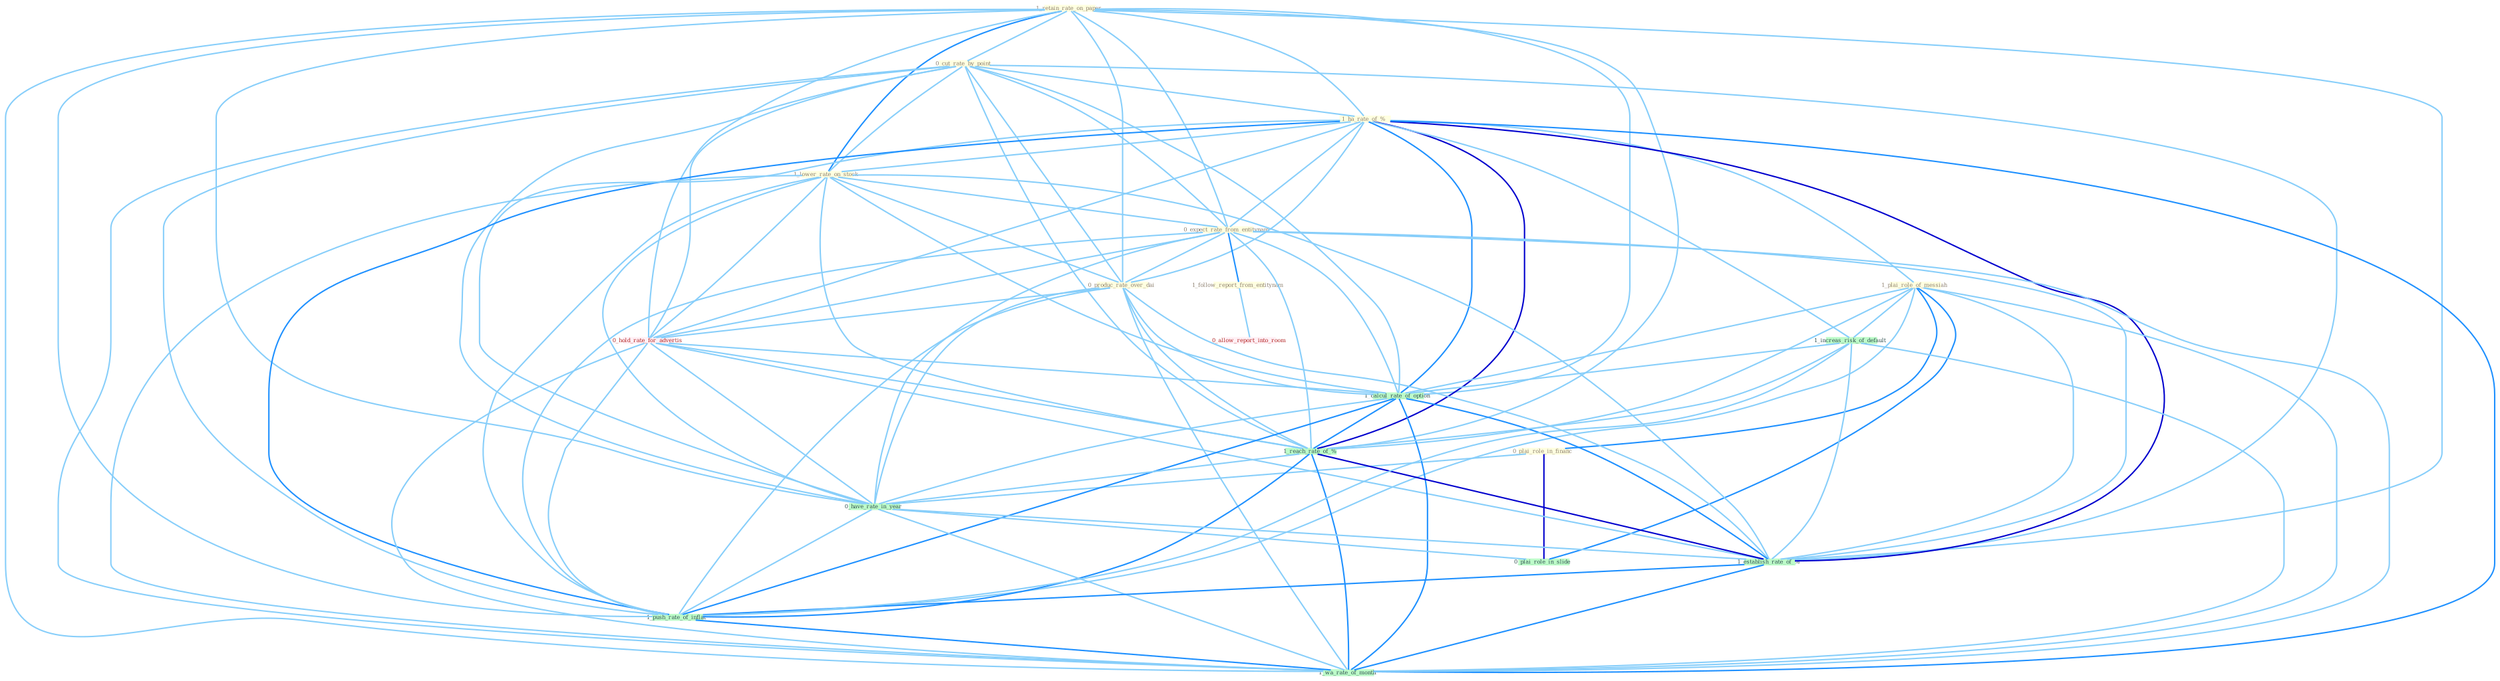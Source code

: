 Graph G{ 
    node
    [shape=polygon,style=filled,width=.5,height=.06,color="#BDFCC9",fixedsize=true,fontsize=4,
    fontcolor="#2f4f4f"];
    {node
    [color="#ffffe0", fontcolor="#8b7d6b"] "1_retain_rate_on_paper " "0_cut_rate_by_point " "1_ha_rate_of_% " "1_plai_role_of_messiah " "1_lower_rate_on_stock " "0_expect_rate_from_entitynam " "1_follow_report_from_entitynam " "0_plai_role_in_financ " "0_produc_rate_over_dai "}
{node [color="#fff0f5", fontcolor="#b22222"] "0_allow_report_into_room " "0_hold_rate_for_advertis "}
edge [color="#B0E2FF"];

	"1_retain_rate_on_paper " -- "0_cut_rate_by_point " [w="1", color="#87cefa" ];
	"1_retain_rate_on_paper " -- "1_ha_rate_of_% " [w="1", color="#87cefa" ];
	"1_retain_rate_on_paper " -- "1_lower_rate_on_stock " [w="2", color="#1e90ff" , len=0.8];
	"1_retain_rate_on_paper " -- "0_expect_rate_from_entitynam " [w="1", color="#87cefa" ];
	"1_retain_rate_on_paper " -- "0_produc_rate_over_dai " [w="1", color="#87cefa" ];
	"1_retain_rate_on_paper " -- "0_hold_rate_for_advertis " [w="1", color="#87cefa" ];
	"1_retain_rate_on_paper " -- "1_calcul_rate_of_option " [w="1", color="#87cefa" ];
	"1_retain_rate_on_paper " -- "1_reach_rate_of_% " [w="1", color="#87cefa" ];
	"1_retain_rate_on_paper " -- "0_have_rate_in_year " [w="1", color="#87cefa" ];
	"1_retain_rate_on_paper " -- "1_establish_rate_of_% " [w="1", color="#87cefa" ];
	"1_retain_rate_on_paper " -- "1_push_rate_of_inflat " [w="1", color="#87cefa" ];
	"1_retain_rate_on_paper " -- "1_wa_rate_of_month " [w="1", color="#87cefa" ];
	"0_cut_rate_by_point " -- "1_ha_rate_of_% " [w="1", color="#87cefa" ];
	"0_cut_rate_by_point " -- "1_lower_rate_on_stock " [w="1", color="#87cefa" ];
	"0_cut_rate_by_point " -- "0_expect_rate_from_entitynam " [w="1", color="#87cefa" ];
	"0_cut_rate_by_point " -- "0_produc_rate_over_dai " [w="1", color="#87cefa" ];
	"0_cut_rate_by_point " -- "0_hold_rate_for_advertis " [w="1", color="#87cefa" ];
	"0_cut_rate_by_point " -- "1_calcul_rate_of_option " [w="1", color="#87cefa" ];
	"0_cut_rate_by_point " -- "1_reach_rate_of_% " [w="1", color="#87cefa" ];
	"0_cut_rate_by_point " -- "0_have_rate_in_year " [w="1", color="#87cefa" ];
	"0_cut_rate_by_point " -- "1_establish_rate_of_% " [w="1", color="#87cefa" ];
	"0_cut_rate_by_point " -- "1_push_rate_of_inflat " [w="1", color="#87cefa" ];
	"0_cut_rate_by_point " -- "1_wa_rate_of_month " [w="1", color="#87cefa" ];
	"1_ha_rate_of_% " -- "1_plai_role_of_messiah " [w="1", color="#87cefa" ];
	"1_ha_rate_of_% " -- "1_lower_rate_on_stock " [w="1", color="#87cefa" ];
	"1_ha_rate_of_% " -- "0_expect_rate_from_entitynam " [w="1", color="#87cefa" ];
	"1_ha_rate_of_% " -- "0_produc_rate_over_dai " [w="1", color="#87cefa" ];
	"1_ha_rate_of_% " -- "1_increas_risk_of_default " [w="1", color="#87cefa" ];
	"1_ha_rate_of_% " -- "0_hold_rate_for_advertis " [w="1", color="#87cefa" ];
	"1_ha_rate_of_% " -- "1_calcul_rate_of_option " [w="2", color="#1e90ff" , len=0.8];
	"1_ha_rate_of_% " -- "1_reach_rate_of_% " [w="3", color="#0000cd" , len=0.6];
	"1_ha_rate_of_% " -- "0_have_rate_in_year " [w="1", color="#87cefa" ];
	"1_ha_rate_of_% " -- "1_establish_rate_of_% " [w="3", color="#0000cd" , len=0.6];
	"1_ha_rate_of_% " -- "1_push_rate_of_inflat " [w="2", color="#1e90ff" , len=0.8];
	"1_ha_rate_of_% " -- "1_wa_rate_of_month " [w="2", color="#1e90ff" , len=0.8];
	"1_plai_role_of_messiah " -- "0_plai_role_in_financ " [w="2", color="#1e90ff" , len=0.8];
	"1_plai_role_of_messiah " -- "1_increas_risk_of_default " [w="1", color="#87cefa" ];
	"1_plai_role_of_messiah " -- "1_calcul_rate_of_option " [w="1", color="#87cefa" ];
	"1_plai_role_of_messiah " -- "1_reach_rate_of_% " [w="1", color="#87cefa" ];
	"1_plai_role_of_messiah " -- "1_establish_rate_of_% " [w="1", color="#87cefa" ];
	"1_plai_role_of_messiah " -- "0_plai_role_in_slide " [w="2", color="#1e90ff" , len=0.8];
	"1_plai_role_of_messiah " -- "1_push_rate_of_inflat " [w="1", color="#87cefa" ];
	"1_plai_role_of_messiah " -- "1_wa_rate_of_month " [w="1", color="#87cefa" ];
	"1_lower_rate_on_stock " -- "0_expect_rate_from_entitynam " [w="1", color="#87cefa" ];
	"1_lower_rate_on_stock " -- "0_produc_rate_over_dai " [w="1", color="#87cefa" ];
	"1_lower_rate_on_stock " -- "0_hold_rate_for_advertis " [w="1", color="#87cefa" ];
	"1_lower_rate_on_stock " -- "1_calcul_rate_of_option " [w="1", color="#87cefa" ];
	"1_lower_rate_on_stock " -- "1_reach_rate_of_% " [w="1", color="#87cefa" ];
	"1_lower_rate_on_stock " -- "0_have_rate_in_year " [w="1", color="#87cefa" ];
	"1_lower_rate_on_stock " -- "1_establish_rate_of_% " [w="1", color="#87cefa" ];
	"1_lower_rate_on_stock " -- "1_push_rate_of_inflat " [w="1", color="#87cefa" ];
	"1_lower_rate_on_stock " -- "1_wa_rate_of_month " [w="1", color="#87cefa" ];
	"0_expect_rate_from_entitynam " -- "1_follow_report_from_entitynam " [w="2", color="#1e90ff" , len=0.8];
	"0_expect_rate_from_entitynam " -- "0_produc_rate_over_dai " [w="1", color="#87cefa" ];
	"0_expect_rate_from_entitynam " -- "0_hold_rate_for_advertis " [w="1", color="#87cefa" ];
	"0_expect_rate_from_entitynam " -- "1_calcul_rate_of_option " [w="1", color="#87cefa" ];
	"0_expect_rate_from_entitynam " -- "1_reach_rate_of_% " [w="1", color="#87cefa" ];
	"0_expect_rate_from_entitynam " -- "0_have_rate_in_year " [w="1", color="#87cefa" ];
	"0_expect_rate_from_entitynam " -- "1_establish_rate_of_% " [w="1", color="#87cefa" ];
	"0_expect_rate_from_entitynam " -- "1_push_rate_of_inflat " [w="1", color="#87cefa" ];
	"0_expect_rate_from_entitynam " -- "1_wa_rate_of_month " [w="1", color="#87cefa" ];
	"1_follow_report_from_entitynam " -- "0_allow_report_into_room " [w="1", color="#87cefa" ];
	"0_plai_role_in_financ " -- "0_have_rate_in_year " [w="1", color="#87cefa" ];
	"0_plai_role_in_financ " -- "0_plai_role_in_slide " [w="3", color="#0000cd" , len=0.6];
	"0_produc_rate_over_dai " -- "0_hold_rate_for_advertis " [w="1", color="#87cefa" ];
	"0_produc_rate_over_dai " -- "1_calcul_rate_of_option " [w="1", color="#87cefa" ];
	"0_produc_rate_over_dai " -- "1_reach_rate_of_% " [w="1", color="#87cefa" ];
	"0_produc_rate_over_dai " -- "0_have_rate_in_year " [w="1", color="#87cefa" ];
	"0_produc_rate_over_dai " -- "1_establish_rate_of_% " [w="1", color="#87cefa" ];
	"0_produc_rate_over_dai " -- "1_push_rate_of_inflat " [w="1", color="#87cefa" ];
	"0_produc_rate_over_dai " -- "1_wa_rate_of_month " [w="1", color="#87cefa" ];
	"1_increas_risk_of_default " -- "1_calcul_rate_of_option " [w="1", color="#87cefa" ];
	"1_increas_risk_of_default " -- "1_reach_rate_of_% " [w="1", color="#87cefa" ];
	"1_increas_risk_of_default " -- "1_establish_rate_of_% " [w="1", color="#87cefa" ];
	"1_increas_risk_of_default " -- "1_push_rate_of_inflat " [w="1", color="#87cefa" ];
	"1_increas_risk_of_default " -- "1_wa_rate_of_month " [w="1", color="#87cefa" ];
	"0_hold_rate_for_advertis " -- "1_calcul_rate_of_option " [w="1", color="#87cefa" ];
	"0_hold_rate_for_advertis " -- "1_reach_rate_of_% " [w="1", color="#87cefa" ];
	"0_hold_rate_for_advertis " -- "0_have_rate_in_year " [w="1", color="#87cefa" ];
	"0_hold_rate_for_advertis " -- "1_establish_rate_of_% " [w="1", color="#87cefa" ];
	"0_hold_rate_for_advertis " -- "1_push_rate_of_inflat " [w="1", color="#87cefa" ];
	"0_hold_rate_for_advertis " -- "1_wa_rate_of_month " [w="1", color="#87cefa" ];
	"1_calcul_rate_of_option " -- "1_reach_rate_of_% " [w="2", color="#1e90ff" , len=0.8];
	"1_calcul_rate_of_option " -- "0_have_rate_in_year " [w="1", color="#87cefa" ];
	"1_calcul_rate_of_option " -- "1_establish_rate_of_% " [w="2", color="#1e90ff" , len=0.8];
	"1_calcul_rate_of_option " -- "1_push_rate_of_inflat " [w="2", color="#1e90ff" , len=0.8];
	"1_calcul_rate_of_option " -- "1_wa_rate_of_month " [w="2", color="#1e90ff" , len=0.8];
	"1_reach_rate_of_% " -- "0_have_rate_in_year " [w="1", color="#87cefa" ];
	"1_reach_rate_of_% " -- "1_establish_rate_of_% " [w="3", color="#0000cd" , len=0.6];
	"1_reach_rate_of_% " -- "1_push_rate_of_inflat " [w="2", color="#1e90ff" , len=0.8];
	"1_reach_rate_of_% " -- "1_wa_rate_of_month " [w="2", color="#1e90ff" , len=0.8];
	"0_have_rate_in_year " -- "1_establish_rate_of_% " [w="1", color="#87cefa" ];
	"0_have_rate_in_year " -- "0_plai_role_in_slide " [w="1", color="#87cefa" ];
	"0_have_rate_in_year " -- "1_push_rate_of_inflat " [w="1", color="#87cefa" ];
	"0_have_rate_in_year " -- "1_wa_rate_of_month " [w="1", color="#87cefa" ];
	"1_establish_rate_of_% " -- "1_push_rate_of_inflat " [w="2", color="#1e90ff" , len=0.8];
	"1_establish_rate_of_% " -- "1_wa_rate_of_month " [w="2", color="#1e90ff" , len=0.8];
	"1_push_rate_of_inflat " -- "1_wa_rate_of_month " [w="2", color="#1e90ff" , len=0.8];
}